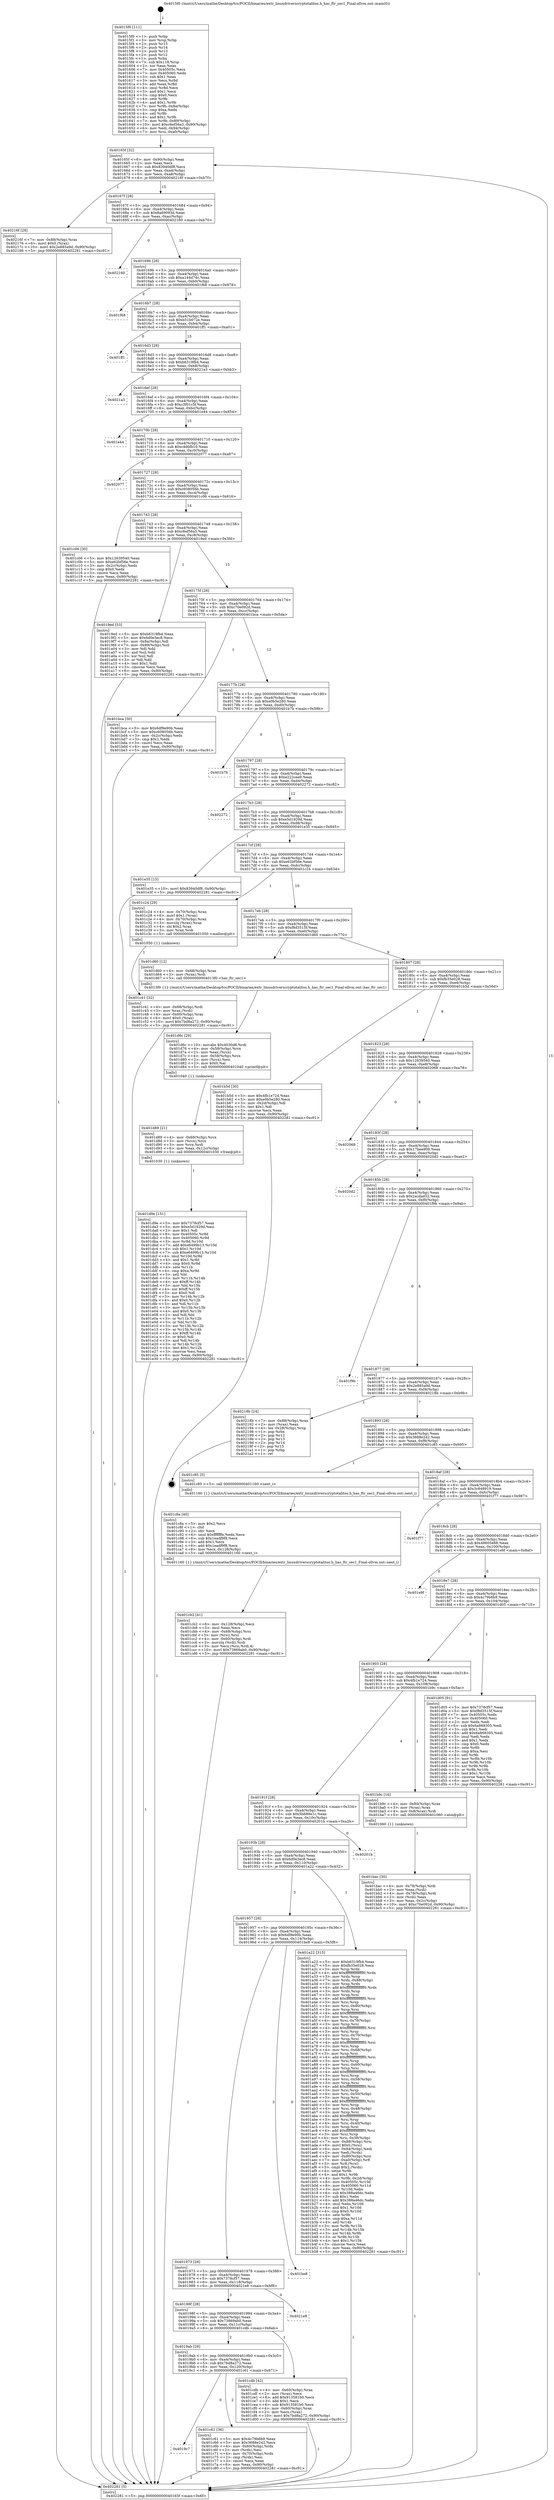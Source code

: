 digraph "0x4015f0" {
  label = "0x4015f0 (/mnt/c/Users/mathe/Desktop/tcc/POCII/binaries/extr_linuxdriverscryptotalitos.h_has_ftr_sec1_Final-ollvm.out::main(0))"
  labelloc = "t"
  node[shape=record]

  Entry [label="",width=0.3,height=0.3,shape=circle,fillcolor=black,style=filled]
  "0x40165f" [label="{
     0x40165f [32]\l
     | [instrs]\l
     &nbsp;&nbsp;0x40165f \<+6\>: mov -0x90(%rbp),%eax\l
     &nbsp;&nbsp;0x401665 \<+2\>: mov %eax,%ecx\l
     &nbsp;&nbsp;0x401667 \<+6\>: sub $0x83940df8,%ecx\l
     &nbsp;&nbsp;0x40166d \<+6\>: mov %eax,-0xa4(%rbp)\l
     &nbsp;&nbsp;0x401673 \<+6\>: mov %ecx,-0xa8(%rbp)\l
     &nbsp;&nbsp;0x401679 \<+6\>: je 000000000040216f \<main+0xb7f\>\l
  }"]
  "0x40216f" [label="{
     0x40216f [28]\l
     | [instrs]\l
     &nbsp;&nbsp;0x40216f \<+7\>: mov -0x88(%rbp),%rax\l
     &nbsp;&nbsp;0x402176 \<+6\>: movl $0x0,(%rax)\l
     &nbsp;&nbsp;0x40217c \<+10\>: movl $0x2e885a9d,-0x90(%rbp)\l
     &nbsp;&nbsp;0x402186 \<+5\>: jmp 0000000000402281 \<main+0xc91\>\l
  }"]
  "0x40167f" [label="{
     0x40167f [28]\l
     | [instrs]\l
     &nbsp;&nbsp;0x40167f \<+5\>: jmp 0000000000401684 \<main+0x94\>\l
     &nbsp;&nbsp;0x401684 \<+6\>: mov -0xa4(%rbp),%eax\l
     &nbsp;&nbsp;0x40168a \<+5\>: sub $0x8a69093d,%eax\l
     &nbsp;&nbsp;0x40168f \<+6\>: mov %eax,-0xac(%rbp)\l
     &nbsp;&nbsp;0x401695 \<+6\>: je 0000000000402160 \<main+0xb70\>\l
  }"]
  Exit [label="",width=0.3,height=0.3,shape=circle,fillcolor=black,style=filled,peripheries=2]
  "0x402160" [label="{
     0x402160\l
  }", style=dashed]
  "0x40169b" [label="{
     0x40169b [28]\l
     | [instrs]\l
     &nbsp;&nbsp;0x40169b \<+5\>: jmp 00000000004016a0 \<main+0xb0\>\l
     &nbsp;&nbsp;0x4016a0 \<+6\>: mov -0xa4(%rbp),%eax\l
     &nbsp;&nbsp;0x4016a6 \<+5\>: sub $0xa144d74c,%eax\l
     &nbsp;&nbsp;0x4016ab \<+6\>: mov %eax,-0xb0(%rbp)\l
     &nbsp;&nbsp;0x4016b1 \<+6\>: je 0000000000401f68 \<main+0x978\>\l
  }"]
  "0x401d9e" [label="{
     0x401d9e [151]\l
     | [instrs]\l
     &nbsp;&nbsp;0x401d9e \<+5\>: mov $0x7378cf57,%eax\l
     &nbsp;&nbsp;0x401da3 \<+5\>: mov $0xe5d1929d,%esi\l
     &nbsp;&nbsp;0x401da8 \<+2\>: mov $0x1,%dl\l
     &nbsp;&nbsp;0x401daa \<+8\>: mov 0x40505c,%r8d\l
     &nbsp;&nbsp;0x401db2 \<+8\>: mov 0x405060,%r9d\l
     &nbsp;&nbsp;0x401dba \<+3\>: mov %r8d,%r10d\l
     &nbsp;&nbsp;0x401dbd \<+7\>: add $0xe6499b13,%r10d\l
     &nbsp;&nbsp;0x401dc4 \<+4\>: sub $0x1,%r10d\l
     &nbsp;&nbsp;0x401dc8 \<+7\>: sub $0xe6499b13,%r10d\l
     &nbsp;&nbsp;0x401dcf \<+4\>: imul %r10d,%r8d\l
     &nbsp;&nbsp;0x401dd3 \<+4\>: and $0x1,%r8d\l
     &nbsp;&nbsp;0x401dd7 \<+4\>: cmp $0x0,%r8d\l
     &nbsp;&nbsp;0x401ddb \<+4\>: sete %r11b\l
     &nbsp;&nbsp;0x401ddf \<+4\>: cmp $0xa,%r9d\l
     &nbsp;&nbsp;0x401de3 \<+3\>: setl %bl\l
     &nbsp;&nbsp;0x401de6 \<+3\>: mov %r11b,%r14b\l
     &nbsp;&nbsp;0x401de9 \<+4\>: xor $0xff,%r14b\l
     &nbsp;&nbsp;0x401ded \<+3\>: mov %bl,%r15b\l
     &nbsp;&nbsp;0x401df0 \<+4\>: xor $0xff,%r15b\l
     &nbsp;&nbsp;0x401df4 \<+3\>: xor $0x0,%dl\l
     &nbsp;&nbsp;0x401df7 \<+3\>: mov %r14b,%r12b\l
     &nbsp;&nbsp;0x401dfa \<+4\>: and $0x0,%r12b\l
     &nbsp;&nbsp;0x401dfe \<+3\>: and %dl,%r11b\l
     &nbsp;&nbsp;0x401e01 \<+3\>: mov %r15b,%r13b\l
     &nbsp;&nbsp;0x401e04 \<+4\>: and $0x0,%r13b\l
     &nbsp;&nbsp;0x401e08 \<+2\>: and %dl,%bl\l
     &nbsp;&nbsp;0x401e0a \<+3\>: or %r11b,%r12b\l
     &nbsp;&nbsp;0x401e0d \<+3\>: or %bl,%r13b\l
     &nbsp;&nbsp;0x401e10 \<+3\>: xor %r13b,%r12b\l
     &nbsp;&nbsp;0x401e13 \<+3\>: or %r15b,%r14b\l
     &nbsp;&nbsp;0x401e16 \<+4\>: xor $0xff,%r14b\l
     &nbsp;&nbsp;0x401e1a \<+3\>: or $0x0,%dl\l
     &nbsp;&nbsp;0x401e1d \<+3\>: and %dl,%r14b\l
     &nbsp;&nbsp;0x401e20 \<+3\>: or %r14b,%r12b\l
     &nbsp;&nbsp;0x401e23 \<+4\>: test $0x1,%r12b\l
     &nbsp;&nbsp;0x401e27 \<+3\>: cmovne %esi,%eax\l
     &nbsp;&nbsp;0x401e2a \<+6\>: mov %eax,-0x90(%rbp)\l
     &nbsp;&nbsp;0x401e30 \<+5\>: jmp 0000000000402281 \<main+0xc91\>\l
  }"]
  "0x401f68" [label="{
     0x401f68\l
  }", style=dashed]
  "0x4016b7" [label="{
     0x4016b7 [28]\l
     | [instrs]\l
     &nbsp;&nbsp;0x4016b7 \<+5\>: jmp 00000000004016bc \<main+0xcc\>\l
     &nbsp;&nbsp;0x4016bc \<+6\>: mov -0xa4(%rbp),%eax\l
     &nbsp;&nbsp;0x4016c2 \<+5\>: sub $0xb51b072e,%eax\l
     &nbsp;&nbsp;0x4016c7 \<+6\>: mov %eax,-0xb4(%rbp)\l
     &nbsp;&nbsp;0x4016cd \<+6\>: je 0000000000401ff1 \<main+0xa01\>\l
  }"]
  "0x401d89" [label="{
     0x401d89 [21]\l
     | [instrs]\l
     &nbsp;&nbsp;0x401d89 \<+4\>: mov -0x68(%rbp),%rcx\l
     &nbsp;&nbsp;0x401d8d \<+3\>: mov (%rcx),%rcx\l
     &nbsp;&nbsp;0x401d90 \<+3\>: mov %rcx,%rdi\l
     &nbsp;&nbsp;0x401d93 \<+6\>: mov %eax,-0x12c(%rbp)\l
     &nbsp;&nbsp;0x401d99 \<+5\>: call 0000000000401030 \<free@plt\>\l
     | [calls]\l
     &nbsp;&nbsp;0x401030 \{1\} (unknown)\l
  }"]
  "0x401ff1" [label="{
     0x401ff1\l
  }", style=dashed]
  "0x4016d3" [label="{
     0x4016d3 [28]\l
     | [instrs]\l
     &nbsp;&nbsp;0x4016d3 \<+5\>: jmp 00000000004016d8 \<main+0xe8\>\l
     &nbsp;&nbsp;0x4016d8 \<+6\>: mov -0xa4(%rbp),%eax\l
     &nbsp;&nbsp;0x4016de \<+5\>: sub $0xb6319fb4,%eax\l
     &nbsp;&nbsp;0x4016e3 \<+6\>: mov %eax,-0xb8(%rbp)\l
     &nbsp;&nbsp;0x4016e9 \<+6\>: je 00000000004021a3 \<main+0xbb3\>\l
  }"]
  "0x401d6c" [label="{
     0x401d6c [29]\l
     | [instrs]\l
     &nbsp;&nbsp;0x401d6c \<+10\>: movabs $0x4030d6,%rdi\l
     &nbsp;&nbsp;0x401d76 \<+4\>: mov -0x58(%rbp),%rcx\l
     &nbsp;&nbsp;0x401d7a \<+2\>: mov %eax,(%rcx)\l
     &nbsp;&nbsp;0x401d7c \<+4\>: mov -0x58(%rbp),%rcx\l
     &nbsp;&nbsp;0x401d80 \<+2\>: mov (%rcx),%esi\l
     &nbsp;&nbsp;0x401d82 \<+2\>: mov $0x0,%al\l
     &nbsp;&nbsp;0x401d84 \<+5\>: call 0000000000401040 \<printf@plt\>\l
     | [calls]\l
     &nbsp;&nbsp;0x401040 \{1\} (unknown)\l
  }"]
  "0x4021a3" [label="{
     0x4021a3\l
  }", style=dashed]
  "0x4016ef" [label="{
     0x4016ef [28]\l
     | [instrs]\l
     &nbsp;&nbsp;0x4016ef \<+5\>: jmp 00000000004016f4 \<main+0x104\>\l
     &nbsp;&nbsp;0x4016f4 \<+6\>: mov -0xa4(%rbp),%eax\l
     &nbsp;&nbsp;0x4016fa \<+5\>: sub $0xc3f01c5f,%eax\l
     &nbsp;&nbsp;0x4016ff \<+6\>: mov %eax,-0xbc(%rbp)\l
     &nbsp;&nbsp;0x401705 \<+6\>: je 0000000000401e44 \<main+0x854\>\l
  }"]
  "0x401cb2" [label="{
     0x401cb2 [41]\l
     | [instrs]\l
     &nbsp;&nbsp;0x401cb2 \<+6\>: mov -0x128(%rbp),%ecx\l
     &nbsp;&nbsp;0x401cb8 \<+3\>: imul %eax,%ecx\l
     &nbsp;&nbsp;0x401cbb \<+4\>: mov -0x68(%rbp),%rsi\l
     &nbsp;&nbsp;0x401cbf \<+3\>: mov (%rsi),%rsi\l
     &nbsp;&nbsp;0x401cc2 \<+4\>: mov -0x60(%rbp),%rdi\l
     &nbsp;&nbsp;0x401cc6 \<+3\>: movslq (%rdi),%rdi\l
     &nbsp;&nbsp;0x401cc9 \<+3\>: mov %ecx,(%rsi,%rdi,4)\l
     &nbsp;&nbsp;0x401ccc \<+10\>: movl $0x73869ab0,-0x90(%rbp)\l
     &nbsp;&nbsp;0x401cd6 \<+5\>: jmp 0000000000402281 \<main+0xc91\>\l
  }"]
  "0x401e44" [label="{
     0x401e44\l
  }", style=dashed]
  "0x40170b" [label="{
     0x40170b [28]\l
     | [instrs]\l
     &nbsp;&nbsp;0x40170b \<+5\>: jmp 0000000000401710 \<main+0x120\>\l
     &nbsp;&nbsp;0x401710 \<+6\>: mov -0xa4(%rbp),%eax\l
     &nbsp;&nbsp;0x401716 \<+5\>: sub $0xc4d6fb10,%eax\l
     &nbsp;&nbsp;0x40171b \<+6\>: mov %eax,-0xc0(%rbp)\l
     &nbsp;&nbsp;0x401721 \<+6\>: je 0000000000402077 \<main+0xa87\>\l
  }"]
  "0x401c8a" [label="{
     0x401c8a [40]\l
     | [instrs]\l
     &nbsp;&nbsp;0x401c8a \<+5\>: mov $0x2,%ecx\l
     &nbsp;&nbsp;0x401c8f \<+1\>: cltd\l
     &nbsp;&nbsp;0x401c90 \<+2\>: idiv %ecx\l
     &nbsp;&nbsp;0x401c92 \<+6\>: imul $0xfffffffe,%edx,%ecx\l
     &nbsp;&nbsp;0x401c98 \<+6\>: sub $0x1eadf9f8,%ecx\l
     &nbsp;&nbsp;0x401c9e \<+3\>: add $0x1,%ecx\l
     &nbsp;&nbsp;0x401ca1 \<+6\>: add $0x1eadf9f8,%ecx\l
     &nbsp;&nbsp;0x401ca7 \<+6\>: mov %ecx,-0x128(%rbp)\l
     &nbsp;&nbsp;0x401cad \<+5\>: call 0000000000401160 \<next_i\>\l
     | [calls]\l
     &nbsp;&nbsp;0x401160 \{1\} (/mnt/c/Users/mathe/Desktop/tcc/POCII/binaries/extr_linuxdriverscryptotalitos.h_has_ftr_sec1_Final-ollvm.out::next_i)\l
  }"]
  "0x402077" [label="{
     0x402077\l
  }", style=dashed]
  "0x401727" [label="{
     0x401727 [28]\l
     | [instrs]\l
     &nbsp;&nbsp;0x401727 \<+5\>: jmp 000000000040172c \<main+0x13c\>\l
     &nbsp;&nbsp;0x40172c \<+6\>: mov -0xa4(%rbp),%eax\l
     &nbsp;&nbsp;0x401732 \<+5\>: sub $0xc608056b,%eax\l
     &nbsp;&nbsp;0x401737 \<+6\>: mov %eax,-0xc4(%rbp)\l
     &nbsp;&nbsp;0x40173d \<+6\>: je 0000000000401c06 \<main+0x616\>\l
  }"]
  "0x4019c7" [label="{
     0x4019c7\l
  }", style=dashed]
  "0x401c06" [label="{
     0x401c06 [30]\l
     | [instrs]\l
     &nbsp;&nbsp;0x401c06 \<+5\>: mov $0x12639540,%eax\l
     &nbsp;&nbsp;0x401c0b \<+5\>: mov $0xe62bf56e,%ecx\l
     &nbsp;&nbsp;0x401c10 \<+3\>: mov -0x2c(%rbp),%edx\l
     &nbsp;&nbsp;0x401c13 \<+3\>: cmp $0x0,%edx\l
     &nbsp;&nbsp;0x401c16 \<+3\>: cmove %ecx,%eax\l
     &nbsp;&nbsp;0x401c19 \<+6\>: mov %eax,-0x90(%rbp)\l
     &nbsp;&nbsp;0x401c1f \<+5\>: jmp 0000000000402281 \<main+0xc91\>\l
  }"]
  "0x401743" [label="{
     0x401743 [28]\l
     | [instrs]\l
     &nbsp;&nbsp;0x401743 \<+5\>: jmp 0000000000401748 \<main+0x158\>\l
     &nbsp;&nbsp;0x401748 \<+6\>: mov -0xa4(%rbp),%eax\l
     &nbsp;&nbsp;0x40174e \<+5\>: sub $0xc6ef56a3,%eax\l
     &nbsp;&nbsp;0x401753 \<+6\>: mov %eax,-0xc8(%rbp)\l
     &nbsp;&nbsp;0x401759 \<+6\>: je 00000000004019ed \<main+0x3fd\>\l
  }"]
  "0x401c61" [label="{
     0x401c61 [36]\l
     | [instrs]\l
     &nbsp;&nbsp;0x401c61 \<+5\>: mov $0x4c79b6b9,%eax\l
     &nbsp;&nbsp;0x401c66 \<+5\>: mov $0x3688e242,%ecx\l
     &nbsp;&nbsp;0x401c6b \<+4\>: mov -0x60(%rbp),%rdx\l
     &nbsp;&nbsp;0x401c6f \<+2\>: mov (%rdx),%esi\l
     &nbsp;&nbsp;0x401c71 \<+4\>: mov -0x70(%rbp),%rdx\l
     &nbsp;&nbsp;0x401c75 \<+2\>: cmp (%rdx),%esi\l
     &nbsp;&nbsp;0x401c77 \<+3\>: cmovl %ecx,%eax\l
     &nbsp;&nbsp;0x401c7a \<+6\>: mov %eax,-0x90(%rbp)\l
     &nbsp;&nbsp;0x401c80 \<+5\>: jmp 0000000000402281 \<main+0xc91\>\l
  }"]
  "0x4019ed" [label="{
     0x4019ed [53]\l
     | [instrs]\l
     &nbsp;&nbsp;0x4019ed \<+5\>: mov $0xb6319fb4,%eax\l
     &nbsp;&nbsp;0x4019f2 \<+5\>: mov $0x6d0e3ec8,%ecx\l
     &nbsp;&nbsp;0x4019f7 \<+6\>: mov -0x8a(%rbp),%dl\l
     &nbsp;&nbsp;0x4019fd \<+7\>: mov -0x89(%rbp),%sil\l
     &nbsp;&nbsp;0x401a04 \<+3\>: mov %dl,%dil\l
     &nbsp;&nbsp;0x401a07 \<+3\>: and %sil,%dil\l
     &nbsp;&nbsp;0x401a0a \<+3\>: xor %sil,%dl\l
     &nbsp;&nbsp;0x401a0d \<+3\>: or %dl,%dil\l
     &nbsp;&nbsp;0x401a10 \<+4\>: test $0x1,%dil\l
     &nbsp;&nbsp;0x401a14 \<+3\>: cmovne %ecx,%eax\l
     &nbsp;&nbsp;0x401a17 \<+6\>: mov %eax,-0x90(%rbp)\l
     &nbsp;&nbsp;0x401a1d \<+5\>: jmp 0000000000402281 \<main+0xc91\>\l
  }"]
  "0x40175f" [label="{
     0x40175f [28]\l
     | [instrs]\l
     &nbsp;&nbsp;0x40175f \<+5\>: jmp 0000000000401764 \<main+0x174\>\l
     &nbsp;&nbsp;0x401764 \<+6\>: mov -0xa4(%rbp),%eax\l
     &nbsp;&nbsp;0x40176a \<+5\>: sub $0xc70e092d,%eax\l
     &nbsp;&nbsp;0x40176f \<+6\>: mov %eax,-0xcc(%rbp)\l
     &nbsp;&nbsp;0x401775 \<+6\>: je 0000000000401bca \<main+0x5da\>\l
  }"]
  "0x402281" [label="{
     0x402281 [5]\l
     | [instrs]\l
     &nbsp;&nbsp;0x402281 \<+5\>: jmp 000000000040165f \<main+0x6f\>\l
  }"]
  "0x4015f0" [label="{
     0x4015f0 [111]\l
     | [instrs]\l
     &nbsp;&nbsp;0x4015f0 \<+1\>: push %rbp\l
     &nbsp;&nbsp;0x4015f1 \<+3\>: mov %rsp,%rbp\l
     &nbsp;&nbsp;0x4015f4 \<+2\>: push %r15\l
     &nbsp;&nbsp;0x4015f6 \<+2\>: push %r14\l
     &nbsp;&nbsp;0x4015f8 \<+2\>: push %r13\l
     &nbsp;&nbsp;0x4015fa \<+2\>: push %r12\l
     &nbsp;&nbsp;0x4015fc \<+1\>: push %rbx\l
     &nbsp;&nbsp;0x4015fd \<+7\>: sub $0x118,%rsp\l
     &nbsp;&nbsp;0x401604 \<+2\>: xor %eax,%eax\l
     &nbsp;&nbsp;0x401606 \<+7\>: mov 0x40505c,%ecx\l
     &nbsp;&nbsp;0x40160d \<+7\>: mov 0x405060,%edx\l
     &nbsp;&nbsp;0x401614 \<+3\>: sub $0x1,%eax\l
     &nbsp;&nbsp;0x401617 \<+3\>: mov %ecx,%r8d\l
     &nbsp;&nbsp;0x40161a \<+3\>: add %eax,%r8d\l
     &nbsp;&nbsp;0x40161d \<+4\>: imul %r8d,%ecx\l
     &nbsp;&nbsp;0x401621 \<+3\>: and $0x1,%ecx\l
     &nbsp;&nbsp;0x401624 \<+3\>: cmp $0x0,%ecx\l
     &nbsp;&nbsp;0x401627 \<+4\>: sete %r9b\l
     &nbsp;&nbsp;0x40162b \<+4\>: and $0x1,%r9b\l
     &nbsp;&nbsp;0x40162f \<+7\>: mov %r9b,-0x8a(%rbp)\l
     &nbsp;&nbsp;0x401636 \<+3\>: cmp $0xa,%edx\l
     &nbsp;&nbsp;0x401639 \<+4\>: setl %r9b\l
     &nbsp;&nbsp;0x40163d \<+4\>: and $0x1,%r9b\l
     &nbsp;&nbsp;0x401641 \<+7\>: mov %r9b,-0x89(%rbp)\l
     &nbsp;&nbsp;0x401648 \<+10\>: movl $0xc6ef56a3,-0x90(%rbp)\l
     &nbsp;&nbsp;0x401652 \<+6\>: mov %edi,-0x94(%rbp)\l
     &nbsp;&nbsp;0x401658 \<+7\>: mov %rsi,-0xa0(%rbp)\l
  }"]
  "0x4019ab" [label="{
     0x4019ab [28]\l
     | [instrs]\l
     &nbsp;&nbsp;0x4019ab \<+5\>: jmp 00000000004019b0 \<main+0x3c0\>\l
     &nbsp;&nbsp;0x4019b0 \<+6\>: mov -0xa4(%rbp),%eax\l
     &nbsp;&nbsp;0x4019b6 \<+5\>: sub $0x7bd8a272,%eax\l
     &nbsp;&nbsp;0x4019bb \<+6\>: mov %eax,-0x120(%rbp)\l
     &nbsp;&nbsp;0x4019c1 \<+6\>: je 0000000000401c61 \<main+0x671\>\l
  }"]
  "0x401bca" [label="{
     0x401bca [30]\l
     | [instrs]\l
     &nbsp;&nbsp;0x401bca \<+5\>: mov $0x6df9e90b,%eax\l
     &nbsp;&nbsp;0x401bcf \<+5\>: mov $0xc608056b,%ecx\l
     &nbsp;&nbsp;0x401bd4 \<+3\>: mov -0x2c(%rbp),%edx\l
     &nbsp;&nbsp;0x401bd7 \<+3\>: cmp $0x1,%edx\l
     &nbsp;&nbsp;0x401bda \<+3\>: cmovl %ecx,%eax\l
     &nbsp;&nbsp;0x401bdd \<+6\>: mov %eax,-0x90(%rbp)\l
     &nbsp;&nbsp;0x401be3 \<+5\>: jmp 0000000000402281 \<main+0xc91\>\l
  }"]
  "0x40177b" [label="{
     0x40177b [28]\l
     | [instrs]\l
     &nbsp;&nbsp;0x40177b \<+5\>: jmp 0000000000401780 \<main+0x190\>\l
     &nbsp;&nbsp;0x401780 \<+6\>: mov -0xa4(%rbp),%eax\l
     &nbsp;&nbsp;0x401786 \<+5\>: sub $0xe0b5e280,%eax\l
     &nbsp;&nbsp;0x40178b \<+6\>: mov %eax,-0xd0(%rbp)\l
     &nbsp;&nbsp;0x401791 \<+6\>: je 0000000000401b7b \<main+0x58b\>\l
  }"]
  "0x401cdb" [label="{
     0x401cdb [42]\l
     | [instrs]\l
     &nbsp;&nbsp;0x401cdb \<+4\>: mov -0x60(%rbp),%rax\l
     &nbsp;&nbsp;0x401cdf \<+2\>: mov (%rax),%ecx\l
     &nbsp;&nbsp;0x401ce1 \<+6\>: add $0x913581b0,%ecx\l
     &nbsp;&nbsp;0x401ce7 \<+3\>: add $0x1,%ecx\l
     &nbsp;&nbsp;0x401cea \<+6\>: sub $0x913581b0,%ecx\l
     &nbsp;&nbsp;0x401cf0 \<+4\>: mov -0x60(%rbp),%rax\l
     &nbsp;&nbsp;0x401cf4 \<+2\>: mov %ecx,(%rax)\l
     &nbsp;&nbsp;0x401cf6 \<+10\>: movl $0x7bd8a272,-0x90(%rbp)\l
     &nbsp;&nbsp;0x401d00 \<+5\>: jmp 0000000000402281 \<main+0xc91\>\l
  }"]
  "0x401b7b" [label="{
     0x401b7b\l
  }", style=dashed]
  "0x401797" [label="{
     0x401797 [28]\l
     | [instrs]\l
     &nbsp;&nbsp;0x401797 \<+5\>: jmp 000000000040179c \<main+0x1ac\>\l
     &nbsp;&nbsp;0x40179c \<+6\>: mov -0xa4(%rbp),%eax\l
     &nbsp;&nbsp;0x4017a2 \<+5\>: sub $0xe222cee9,%eax\l
     &nbsp;&nbsp;0x4017a7 \<+6\>: mov %eax,-0xd4(%rbp)\l
     &nbsp;&nbsp;0x4017ad \<+6\>: je 0000000000402272 \<main+0xc82\>\l
  }"]
  "0x40198f" [label="{
     0x40198f [28]\l
     | [instrs]\l
     &nbsp;&nbsp;0x40198f \<+5\>: jmp 0000000000401994 \<main+0x3a4\>\l
     &nbsp;&nbsp;0x401994 \<+6\>: mov -0xa4(%rbp),%eax\l
     &nbsp;&nbsp;0x40199a \<+5\>: sub $0x73869ab0,%eax\l
     &nbsp;&nbsp;0x40199f \<+6\>: mov %eax,-0x11c(%rbp)\l
     &nbsp;&nbsp;0x4019a5 \<+6\>: je 0000000000401cdb \<main+0x6eb\>\l
  }"]
  "0x402272" [label="{
     0x402272\l
  }", style=dashed]
  "0x4017b3" [label="{
     0x4017b3 [28]\l
     | [instrs]\l
     &nbsp;&nbsp;0x4017b3 \<+5\>: jmp 00000000004017b8 \<main+0x1c8\>\l
     &nbsp;&nbsp;0x4017b8 \<+6\>: mov -0xa4(%rbp),%eax\l
     &nbsp;&nbsp;0x4017be \<+5\>: sub $0xe5d1929d,%eax\l
     &nbsp;&nbsp;0x4017c3 \<+6\>: mov %eax,-0xd8(%rbp)\l
     &nbsp;&nbsp;0x4017c9 \<+6\>: je 0000000000401e35 \<main+0x845\>\l
  }"]
  "0x4021e8" [label="{
     0x4021e8\l
  }", style=dashed]
  "0x401e35" [label="{
     0x401e35 [15]\l
     | [instrs]\l
     &nbsp;&nbsp;0x401e35 \<+10\>: movl $0x83940df8,-0x90(%rbp)\l
     &nbsp;&nbsp;0x401e3f \<+5\>: jmp 0000000000402281 \<main+0xc91\>\l
  }"]
  "0x4017cf" [label="{
     0x4017cf [28]\l
     | [instrs]\l
     &nbsp;&nbsp;0x4017cf \<+5\>: jmp 00000000004017d4 \<main+0x1e4\>\l
     &nbsp;&nbsp;0x4017d4 \<+6\>: mov -0xa4(%rbp),%eax\l
     &nbsp;&nbsp;0x4017da \<+5\>: sub $0xe62bf56e,%eax\l
     &nbsp;&nbsp;0x4017df \<+6\>: mov %eax,-0xdc(%rbp)\l
     &nbsp;&nbsp;0x4017e5 \<+6\>: je 0000000000401c24 \<main+0x634\>\l
  }"]
  "0x401973" [label="{
     0x401973 [28]\l
     | [instrs]\l
     &nbsp;&nbsp;0x401973 \<+5\>: jmp 0000000000401978 \<main+0x388\>\l
     &nbsp;&nbsp;0x401978 \<+6\>: mov -0xa4(%rbp),%eax\l
     &nbsp;&nbsp;0x40197e \<+5\>: sub $0x7378cf57,%eax\l
     &nbsp;&nbsp;0x401983 \<+6\>: mov %eax,-0x118(%rbp)\l
     &nbsp;&nbsp;0x401989 \<+6\>: je 00000000004021e8 \<main+0xbf8\>\l
  }"]
  "0x401c24" [label="{
     0x401c24 [29]\l
     | [instrs]\l
     &nbsp;&nbsp;0x401c24 \<+4\>: mov -0x70(%rbp),%rax\l
     &nbsp;&nbsp;0x401c28 \<+6\>: movl $0x1,(%rax)\l
     &nbsp;&nbsp;0x401c2e \<+4\>: mov -0x70(%rbp),%rax\l
     &nbsp;&nbsp;0x401c32 \<+3\>: movslq (%rax),%rax\l
     &nbsp;&nbsp;0x401c35 \<+4\>: shl $0x2,%rax\l
     &nbsp;&nbsp;0x401c39 \<+3\>: mov %rax,%rdi\l
     &nbsp;&nbsp;0x401c3c \<+5\>: call 0000000000401050 \<malloc@plt\>\l
     | [calls]\l
     &nbsp;&nbsp;0x401050 \{1\} (unknown)\l
  }"]
  "0x4017eb" [label="{
     0x4017eb [28]\l
     | [instrs]\l
     &nbsp;&nbsp;0x4017eb \<+5\>: jmp 00000000004017f0 \<main+0x200\>\l
     &nbsp;&nbsp;0x4017f0 \<+6\>: mov -0xa4(%rbp),%eax\l
     &nbsp;&nbsp;0x4017f6 \<+5\>: sub $0xf8d3515f,%eax\l
     &nbsp;&nbsp;0x4017fb \<+6\>: mov %eax,-0xe0(%rbp)\l
     &nbsp;&nbsp;0x401801 \<+6\>: je 0000000000401d60 \<main+0x770\>\l
  }"]
  "0x401be8" [label="{
     0x401be8\l
  }", style=dashed]
  "0x401d60" [label="{
     0x401d60 [12]\l
     | [instrs]\l
     &nbsp;&nbsp;0x401d60 \<+4\>: mov -0x68(%rbp),%rax\l
     &nbsp;&nbsp;0x401d64 \<+3\>: mov (%rax),%rdi\l
     &nbsp;&nbsp;0x401d67 \<+5\>: call 00000000004013f0 \<has_ftr_sec1\>\l
     | [calls]\l
     &nbsp;&nbsp;0x4013f0 \{1\} (/mnt/c/Users/mathe/Desktop/tcc/POCII/binaries/extr_linuxdriverscryptotalitos.h_has_ftr_sec1_Final-ollvm.out::has_ftr_sec1)\l
  }"]
  "0x401807" [label="{
     0x401807 [28]\l
     | [instrs]\l
     &nbsp;&nbsp;0x401807 \<+5\>: jmp 000000000040180c \<main+0x21c\>\l
     &nbsp;&nbsp;0x40180c \<+6\>: mov -0xa4(%rbp),%eax\l
     &nbsp;&nbsp;0x401812 \<+5\>: sub $0xfb35e028,%eax\l
     &nbsp;&nbsp;0x401817 \<+6\>: mov %eax,-0xe4(%rbp)\l
     &nbsp;&nbsp;0x40181d \<+6\>: je 0000000000401b5d \<main+0x56d\>\l
  }"]
  "0x401c41" [label="{
     0x401c41 [32]\l
     | [instrs]\l
     &nbsp;&nbsp;0x401c41 \<+4\>: mov -0x68(%rbp),%rdi\l
     &nbsp;&nbsp;0x401c45 \<+3\>: mov %rax,(%rdi)\l
     &nbsp;&nbsp;0x401c48 \<+4\>: mov -0x60(%rbp),%rax\l
     &nbsp;&nbsp;0x401c4c \<+6\>: movl $0x0,(%rax)\l
     &nbsp;&nbsp;0x401c52 \<+10\>: movl $0x7bd8a272,-0x90(%rbp)\l
     &nbsp;&nbsp;0x401c5c \<+5\>: jmp 0000000000402281 \<main+0xc91\>\l
  }"]
  "0x401b5d" [label="{
     0x401b5d [30]\l
     | [instrs]\l
     &nbsp;&nbsp;0x401b5d \<+5\>: mov $0x4fb1e724,%eax\l
     &nbsp;&nbsp;0x401b62 \<+5\>: mov $0xe0b5e280,%ecx\l
     &nbsp;&nbsp;0x401b67 \<+3\>: mov -0x2d(%rbp),%dl\l
     &nbsp;&nbsp;0x401b6a \<+3\>: test $0x1,%dl\l
     &nbsp;&nbsp;0x401b6d \<+3\>: cmovne %ecx,%eax\l
     &nbsp;&nbsp;0x401b70 \<+6\>: mov %eax,-0x90(%rbp)\l
     &nbsp;&nbsp;0x401b76 \<+5\>: jmp 0000000000402281 \<main+0xc91\>\l
  }"]
  "0x401823" [label="{
     0x401823 [28]\l
     | [instrs]\l
     &nbsp;&nbsp;0x401823 \<+5\>: jmp 0000000000401828 \<main+0x238\>\l
     &nbsp;&nbsp;0x401828 \<+6\>: mov -0xa4(%rbp),%eax\l
     &nbsp;&nbsp;0x40182e \<+5\>: sub $0x12639540,%eax\l
     &nbsp;&nbsp;0x401833 \<+6\>: mov %eax,-0xe8(%rbp)\l
     &nbsp;&nbsp;0x401839 \<+6\>: je 0000000000402068 \<main+0xa78\>\l
  }"]
  "0x401bac" [label="{
     0x401bac [30]\l
     | [instrs]\l
     &nbsp;&nbsp;0x401bac \<+4\>: mov -0x78(%rbp),%rdi\l
     &nbsp;&nbsp;0x401bb0 \<+2\>: mov %eax,(%rdi)\l
     &nbsp;&nbsp;0x401bb2 \<+4\>: mov -0x78(%rbp),%rdi\l
     &nbsp;&nbsp;0x401bb6 \<+2\>: mov (%rdi),%eax\l
     &nbsp;&nbsp;0x401bb8 \<+3\>: mov %eax,-0x2c(%rbp)\l
     &nbsp;&nbsp;0x401bbb \<+10\>: movl $0xc70e092d,-0x90(%rbp)\l
     &nbsp;&nbsp;0x401bc5 \<+5\>: jmp 0000000000402281 \<main+0xc91\>\l
  }"]
  "0x402068" [label="{
     0x402068\l
  }", style=dashed]
  "0x40183f" [label="{
     0x40183f [28]\l
     | [instrs]\l
     &nbsp;&nbsp;0x40183f \<+5\>: jmp 0000000000401844 \<main+0x254\>\l
     &nbsp;&nbsp;0x401844 \<+6\>: mov -0xa4(%rbp),%eax\l
     &nbsp;&nbsp;0x40184a \<+5\>: sub $0x17bee909,%eax\l
     &nbsp;&nbsp;0x40184f \<+6\>: mov %eax,-0xec(%rbp)\l
     &nbsp;&nbsp;0x401855 \<+6\>: je 00000000004020d2 \<main+0xae2\>\l
  }"]
  "0x401957" [label="{
     0x401957 [28]\l
     | [instrs]\l
     &nbsp;&nbsp;0x401957 \<+5\>: jmp 000000000040195c \<main+0x36c\>\l
     &nbsp;&nbsp;0x40195c \<+6\>: mov -0xa4(%rbp),%eax\l
     &nbsp;&nbsp;0x401962 \<+5\>: sub $0x6df9e90b,%eax\l
     &nbsp;&nbsp;0x401967 \<+6\>: mov %eax,-0x114(%rbp)\l
     &nbsp;&nbsp;0x40196d \<+6\>: je 0000000000401be8 \<main+0x5f8\>\l
  }"]
  "0x4020d2" [label="{
     0x4020d2\l
  }", style=dashed]
  "0x40185b" [label="{
     0x40185b [28]\l
     | [instrs]\l
     &nbsp;&nbsp;0x40185b \<+5\>: jmp 0000000000401860 \<main+0x270\>\l
     &nbsp;&nbsp;0x401860 \<+6\>: mov -0xa4(%rbp),%eax\l
     &nbsp;&nbsp;0x401866 \<+5\>: sub $0x2acdad32,%eax\l
     &nbsp;&nbsp;0x40186b \<+6\>: mov %eax,-0xf0(%rbp)\l
     &nbsp;&nbsp;0x401871 \<+6\>: je 0000000000401f9b \<main+0x9ab\>\l
  }"]
  "0x401a22" [label="{
     0x401a22 [315]\l
     | [instrs]\l
     &nbsp;&nbsp;0x401a22 \<+5\>: mov $0xb6319fb4,%eax\l
     &nbsp;&nbsp;0x401a27 \<+5\>: mov $0xfb35e028,%ecx\l
     &nbsp;&nbsp;0x401a2c \<+3\>: mov %rsp,%rdx\l
     &nbsp;&nbsp;0x401a2f \<+4\>: add $0xfffffffffffffff0,%rdx\l
     &nbsp;&nbsp;0x401a33 \<+3\>: mov %rdx,%rsp\l
     &nbsp;&nbsp;0x401a36 \<+7\>: mov %rdx,-0x88(%rbp)\l
     &nbsp;&nbsp;0x401a3d \<+3\>: mov %rsp,%rdx\l
     &nbsp;&nbsp;0x401a40 \<+4\>: add $0xfffffffffffffff0,%rdx\l
     &nbsp;&nbsp;0x401a44 \<+3\>: mov %rdx,%rsp\l
     &nbsp;&nbsp;0x401a47 \<+3\>: mov %rsp,%rsi\l
     &nbsp;&nbsp;0x401a4a \<+4\>: add $0xfffffffffffffff0,%rsi\l
     &nbsp;&nbsp;0x401a4e \<+3\>: mov %rsi,%rsp\l
     &nbsp;&nbsp;0x401a51 \<+4\>: mov %rsi,-0x80(%rbp)\l
     &nbsp;&nbsp;0x401a55 \<+3\>: mov %rsp,%rsi\l
     &nbsp;&nbsp;0x401a58 \<+4\>: add $0xfffffffffffffff0,%rsi\l
     &nbsp;&nbsp;0x401a5c \<+3\>: mov %rsi,%rsp\l
     &nbsp;&nbsp;0x401a5f \<+4\>: mov %rsi,-0x78(%rbp)\l
     &nbsp;&nbsp;0x401a63 \<+3\>: mov %rsp,%rsi\l
     &nbsp;&nbsp;0x401a66 \<+4\>: add $0xfffffffffffffff0,%rsi\l
     &nbsp;&nbsp;0x401a6a \<+3\>: mov %rsi,%rsp\l
     &nbsp;&nbsp;0x401a6d \<+4\>: mov %rsi,-0x70(%rbp)\l
     &nbsp;&nbsp;0x401a71 \<+3\>: mov %rsp,%rsi\l
     &nbsp;&nbsp;0x401a74 \<+4\>: add $0xfffffffffffffff0,%rsi\l
     &nbsp;&nbsp;0x401a78 \<+3\>: mov %rsi,%rsp\l
     &nbsp;&nbsp;0x401a7b \<+4\>: mov %rsi,-0x68(%rbp)\l
     &nbsp;&nbsp;0x401a7f \<+3\>: mov %rsp,%rsi\l
     &nbsp;&nbsp;0x401a82 \<+4\>: add $0xfffffffffffffff0,%rsi\l
     &nbsp;&nbsp;0x401a86 \<+3\>: mov %rsi,%rsp\l
     &nbsp;&nbsp;0x401a89 \<+4\>: mov %rsi,-0x60(%rbp)\l
     &nbsp;&nbsp;0x401a8d \<+3\>: mov %rsp,%rsi\l
     &nbsp;&nbsp;0x401a90 \<+4\>: add $0xfffffffffffffff0,%rsi\l
     &nbsp;&nbsp;0x401a94 \<+3\>: mov %rsi,%rsp\l
     &nbsp;&nbsp;0x401a97 \<+4\>: mov %rsi,-0x58(%rbp)\l
     &nbsp;&nbsp;0x401a9b \<+3\>: mov %rsp,%rsi\l
     &nbsp;&nbsp;0x401a9e \<+4\>: add $0xfffffffffffffff0,%rsi\l
     &nbsp;&nbsp;0x401aa2 \<+3\>: mov %rsi,%rsp\l
     &nbsp;&nbsp;0x401aa5 \<+4\>: mov %rsi,-0x50(%rbp)\l
     &nbsp;&nbsp;0x401aa9 \<+3\>: mov %rsp,%rsi\l
     &nbsp;&nbsp;0x401aac \<+4\>: add $0xfffffffffffffff0,%rsi\l
     &nbsp;&nbsp;0x401ab0 \<+3\>: mov %rsi,%rsp\l
     &nbsp;&nbsp;0x401ab3 \<+4\>: mov %rsi,-0x48(%rbp)\l
     &nbsp;&nbsp;0x401ab7 \<+3\>: mov %rsp,%rsi\l
     &nbsp;&nbsp;0x401aba \<+4\>: add $0xfffffffffffffff0,%rsi\l
     &nbsp;&nbsp;0x401abe \<+3\>: mov %rsi,%rsp\l
     &nbsp;&nbsp;0x401ac1 \<+4\>: mov %rsi,-0x40(%rbp)\l
     &nbsp;&nbsp;0x401ac5 \<+3\>: mov %rsp,%rsi\l
     &nbsp;&nbsp;0x401ac8 \<+4\>: add $0xfffffffffffffff0,%rsi\l
     &nbsp;&nbsp;0x401acc \<+3\>: mov %rsi,%rsp\l
     &nbsp;&nbsp;0x401acf \<+4\>: mov %rsi,-0x38(%rbp)\l
     &nbsp;&nbsp;0x401ad3 \<+7\>: mov -0x88(%rbp),%rsi\l
     &nbsp;&nbsp;0x401ada \<+6\>: movl $0x0,(%rsi)\l
     &nbsp;&nbsp;0x401ae0 \<+6\>: mov -0x94(%rbp),%edi\l
     &nbsp;&nbsp;0x401ae6 \<+2\>: mov %edi,(%rdx)\l
     &nbsp;&nbsp;0x401ae8 \<+4\>: mov -0x80(%rbp),%rsi\l
     &nbsp;&nbsp;0x401aec \<+7\>: mov -0xa0(%rbp),%r8\l
     &nbsp;&nbsp;0x401af3 \<+3\>: mov %r8,(%rsi)\l
     &nbsp;&nbsp;0x401af6 \<+3\>: cmpl $0x2,(%rdx)\l
     &nbsp;&nbsp;0x401af9 \<+4\>: setne %r9b\l
     &nbsp;&nbsp;0x401afd \<+4\>: and $0x1,%r9b\l
     &nbsp;&nbsp;0x401b01 \<+4\>: mov %r9b,-0x2d(%rbp)\l
     &nbsp;&nbsp;0x401b05 \<+8\>: mov 0x40505c,%r10d\l
     &nbsp;&nbsp;0x401b0d \<+8\>: mov 0x405060,%r11d\l
     &nbsp;&nbsp;0x401b15 \<+3\>: mov %r10d,%ebx\l
     &nbsp;&nbsp;0x401b18 \<+6\>: sub $0x388a46dc,%ebx\l
     &nbsp;&nbsp;0x401b1e \<+3\>: sub $0x1,%ebx\l
     &nbsp;&nbsp;0x401b21 \<+6\>: add $0x388a46dc,%ebx\l
     &nbsp;&nbsp;0x401b27 \<+4\>: imul %ebx,%r10d\l
     &nbsp;&nbsp;0x401b2b \<+4\>: and $0x1,%r10d\l
     &nbsp;&nbsp;0x401b2f \<+4\>: cmp $0x0,%r10d\l
     &nbsp;&nbsp;0x401b33 \<+4\>: sete %r9b\l
     &nbsp;&nbsp;0x401b37 \<+4\>: cmp $0xa,%r11d\l
     &nbsp;&nbsp;0x401b3b \<+4\>: setl %r14b\l
     &nbsp;&nbsp;0x401b3f \<+3\>: mov %r9b,%r15b\l
     &nbsp;&nbsp;0x401b42 \<+3\>: and %r14b,%r15b\l
     &nbsp;&nbsp;0x401b45 \<+3\>: xor %r14b,%r9b\l
     &nbsp;&nbsp;0x401b48 \<+3\>: or %r9b,%r15b\l
     &nbsp;&nbsp;0x401b4b \<+4\>: test $0x1,%r15b\l
     &nbsp;&nbsp;0x401b4f \<+3\>: cmovne %ecx,%eax\l
     &nbsp;&nbsp;0x401b52 \<+6\>: mov %eax,-0x90(%rbp)\l
     &nbsp;&nbsp;0x401b58 \<+5\>: jmp 0000000000402281 \<main+0xc91\>\l
  }"]
  "0x401f9b" [label="{
     0x401f9b\l
  }", style=dashed]
  "0x401877" [label="{
     0x401877 [28]\l
     | [instrs]\l
     &nbsp;&nbsp;0x401877 \<+5\>: jmp 000000000040187c \<main+0x28c\>\l
     &nbsp;&nbsp;0x40187c \<+6\>: mov -0xa4(%rbp),%eax\l
     &nbsp;&nbsp;0x401882 \<+5\>: sub $0x2e885a9d,%eax\l
     &nbsp;&nbsp;0x401887 \<+6\>: mov %eax,-0xf4(%rbp)\l
     &nbsp;&nbsp;0x40188d \<+6\>: je 000000000040218b \<main+0xb9b\>\l
  }"]
  "0x40193b" [label="{
     0x40193b [28]\l
     | [instrs]\l
     &nbsp;&nbsp;0x40193b \<+5\>: jmp 0000000000401940 \<main+0x350\>\l
     &nbsp;&nbsp;0x401940 \<+6\>: mov -0xa4(%rbp),%eax\l
     &nbsp;&nbsp;0x401946 \<+5\>: sub $0x6d0e3ec8,%eax\l
     &nbsp;&nbsp;0x40194b \<+6\>: mov %eax,-0x110(%rbp)\l
     &nbsp;&nbsp;0x401951 \<+6\>: je 0000000000401a22 \<main+0x432\>\l
  }"]
  "0x40218b" [label="{
     0x40218b [24]\l
     | [instrs]\l
     &nbsp;&nbsp;0x40218b \<+7\>: mov -0x88(%rbp),%rax\l
     &nbsp;&nbsp;0x402192 \<+2\>: mov (%rax),%eax\l
     &nbsp;&nbsp;0x402194 \<+4\>: lea -0x28(%rbp),%rsp\l
     &nbsp;&nbsp;0x402198 \<+1\>: pop %rbx\l
     &nbsp;&nbsp;0x402199 \<+2\>: pop %r12\l
     &nbsp;&nbsp;0x40219b \<+2\>: pop %r13\l
     &nbsp;&nbsp;0x40219d \<+2\>: pop %r14\l
     &nbsp;&nbsp;0x40219f \<+2\>: pop %r15\l
     &nbsp;&nbsp;0x4021a1 \<+1\>: pop %rbp\l
     &nbsp;&nbsp;0x4021a2 \<+1\>: ret\l
  }"]
  "0x401893" [label="{
     0x401893 [28]\l
     | [instrs]\l
     &nbsp;&nbsp;0x401893 \<+5\>: jmp 0000000000401898 \<main+0x2a8\>\l
     &nbsp;&nbsp;0x401898 \<+6\>: mov -0xa4(%rbp),%eax\l
     &nbsp;&nbsp;0x40189e \<+5\>: sub $0x3688e242,%eax\l
     &nbsp;&nbsp;0x4018a3 \<+6\>: mov %eax,-0xf8(%rbp)\l
     &nbsp;&nbsp;0x4018a9 \<+6\>: je 0000000000401c85 \<main+0x695\>\l
  }"]
  "0x40201b" [label="{
     0x40201b\l
  }", style=dashed]
  "0x401c85" [label="{
     0x401c85 [5]\l
     | [instrs]\l
     &nbsp;&nbsp;0x401c85 \<+5\>: call 0000000000401160 \<next_i\>\l
     | [calls]\l
     &nbsp;&nbsp;0x401160 \{1\} (/mnt/c/Users/mathe/Desktop/tcc/POCII/binaries/extr_linuxdriverscryptotalitos.h_has_ftr_sec1_Final-ollvm.out::next_i)\l
  }"]
  "0x4018af" [label="{
     0x4018af [28]\l
     | [instrs]\l
     &nbsp;&nbsp;0x4018af \<+5\>: jmp 00000000004018b4 \<main+0x2c4\>\l
     &nbsp;&nbsp;0x4018b4 \<+6\>: mov -0xa4(%rbp),%eax\l
     &nbsp;&nbsp;0x4018ba \<+5\>: sub $0x3c848919,%eax\l
     &nbsp;&nbsp;0x4018bf \<+6\>: mov %eax,-0xfc(%rbp)\l
     &nbsp;&nbsp;0x4018c5 \<+6\>: je 0000000000401f77 \<main+0x987\>\l
  }"]
  "0x40191f" [label="{
     0x40191f [28]\l
     | [instrs]\l
     &nbsp;&nbsp;0x40191f \<+5\>: jmp 0000000000401924 \<main+0x334\>\l
     &nbsp;&nbsp;0x401924 \<+6\>: mov -0xa4(%rbp),%eax\l
     &nbsp;&nbsp;0x40192a \<+5\>: sub $0x5b689e1c,%eax\l
     &nbsp;&nbsp;0x40192f \<+6\>: mov %eax,-0x10c(%rbp)\l
     &nbsp;&nbsp;0x401935 \<+6\>: je 000000000040201b \<main+0xa2b\>\l
  }"]
  "0x401f77" [label="{
     0x401f77\l
  }", style=dashed]
  "0x4018cb" [label="{
     0x4018cb [28]\l
     | [instrs]\l
     &nbsp;&nbsp;0x4018cb \<+5\>: jmp 00000000004018d0 \<main+0x2e0\>\l
     &nbsp;&nbsp;0x4018d0 \<+6\>: mov -0xa4(%rbp),%eax\l
     &nbsp;&nbsp;0x4018d6 \<+5\>: sub $0x48605e88,%eax\l
     &nbsp;&nbsp;0x4018db \<+6\>: mov %eax,-0x100(%rbp)\l
     &nbsp;&nbsp;0x4018e1 \<+6\>: je 0000000000401e9f \<main+0x8af\>\l
  }"]
  "0x401b9c" [label="{
     0x401b9c [16]\l
     | [instrs]\l
     &nbsp;&nbsp;0x401b9c \<+4\>: mov -0x80(%rbp),%rax\l
     &nbsp;&nbsp;0x401ba0 \<+3\>: mov (%rax),%rax\l
     &nbsp;&nbsp;0x401ba3 \<+4\>: mov 0x8(%rax),%rdi\l
     &nbsp;&nbsp;0x401ba7 \<+5\>: call 0000000000401060 \<atoi@plt\>\l
     | [calls]\l
     &nbsp;&nbsp;0x401060 \{1\} (unknown)\l
  }"]
  "0x401e9f" [label="{
     0x401e9f\l
  }", style=dashed]
  "0x4018e7" [label="{
     0x4018e7 [28]\l
     | [instrs]\l
     &nbsp;&nbsp;0x4018e7 \<+5\>: jmp 00000000004018ec \<main+0x2fc\>\l
     &nbsp;&nbsp;0x4018ec \<+6\>: mov -0xa4(%rbp),%eax\l
     &nbsp;&nbsp;0x4018f2 \<+5\>: sub $0x4c79b6b9,%eax\l
     &nbsp;&nbsp;0x4018f7 \<+6\>: mov %eax,-0x104(%rbp)\l
     &nbsp;&nbsp;0x4018fd \<+6\>: je 0000000000401d05 \<main+0x715\>\l
  }"]
  "0x401903" [label="{
     0x401903 [28]\l
     | [instrs]\l
     &nbsp;&nbsp;0x401903 \<+5\>: jmp 0000000000401908 \<main+0x318\>\l
     &nbsp;&nbsp;0x401908 \<+6\>: mov -0xa4(%rbp),%eax\l
     &nbsp;&nbsp;0x40190e \<+5\>: sub $0x4fb1e724,%eax\l
     &nbsp;&nbsp;0x401913 \<+6\>: mov %eax,-0x108(%rbp)\l
     &nbsp;&nbsp;0x401919 \<+6\>: je 0000000000401b9c \<main+0x5ac\>\l
  }"]
  "0x401d05" [label="{
     0x401d05 [91]\l
     | [instrs]\l
     &nbsp;&nbsp;0x401d05 \<+5\>: mov $0x7378cf57,%eax\l
     &nbsp;&nbsp;0x401d0a \<+5\>: mov $0xf8d3515f,%ecx\l
     &nbsp;&nbsp;0x401d0f \<+7\>: mov 0x40505c,%edx\l
     &nbsp;&nbsp;0x401d16 \<+7\>: mov 0x405060,%esi\l
     &nbsp;&nbsp;0x401d1d \<+2\>: mov %edx,%edi\l
     &nbsp;&nbsp;0x401d1f \<+6\>: sub $0x6a868305,%edi\l
     &nbsp;&nbsp;0x401d25 \<+3\>: sub $0x1,%edi\l
     &nbsp;&nbsp;0x401d28 \<+6\>: add $0x6a868305,%edi\l
     &nbsp;&nbsp;0x401d2e \<+3\>: imul %edi,%edx\l
     &nbsp;&nbsp;0x401d31 \<+3\>: and $0x1,%edx\l
     &nbsp;&nbsp;0x401d34 \<+3\>: cmp $0x0,%edx\l
     &nbsp;&nbsp;0x401d37 \<+4\>: sete %r8b\l
     &nbsp;&nbsp;0x401d3b \<+3\>: cmp $0xa,%esi\l
     &nbsp;&nbsp;0x401d3e \<+4\>: setl %r9b\l
     &nbsp;&nbsp;0x401d42 \<+3\>: mov %r8b,%r10b\l
     &nbsp;&nbsp;0x401d45 \<+3\>: and %r9b,%r10b\l
     &nbsp;&nbsp;0x401d48 \<+3\>: xor %r9b,%r8b\l
     &nbsp;&nbsp;0x401d4b \<+3\>: or %r8b,%r10b\l
     &nbsp;&nbsp;0x401d4e \<+4\>: test $0x1,%r10b\l
     &nbsp;&nbsp;0x401d52 \<+3\>: cmovne %ecx,%eax\l
     &nbsp;&nbsp;0x401d55 \<+6\>: mov %eax,-0x90(%rbp)\l
     &nbsp;&nbsp;0x401d5b \<+5\>: jmp 0000000000402281 \<main+0xc91\>\l
  }"]
  Entry -> "0x4015f0" [label=" 1"]
  "0x40165f" -> "0x40216f" [label=" 1"]
  "0x40165f" -> "0x40167f" [label=" 15"]
  "0x40218b" -> Exit [label=" 1"]
  "0x40167f" -> "0x402160" [label=" 0"]
  "0x40167f" -> "0x40169b" [label=" 15"]
  "0x40216f" -> "0x402281" [label=" 1"]
  "0x40169b" -> "0x401f68" [label=" 0"]
  "0x40169b" -> "0x4016b7" [label=" 15"]
  "0x401e35" -> "0x402281" [label=" 1"]
  "0x4016b7" -> "0x401ff1" [label=" 0"]
  "0x4016b7" -> "0x4016d3" [label=" 15"]
  "0x401d9e" -> "0x402281" [label=" 1"]
  "0x4016d3" -> "0x4021a3" [label=" 0"]
  "0x4016d3" -> "0x4016ef" [label=" 15"]
  "0x401d89" -> "0x401d9e" [label=" 1"]
  "0x4016ef" -> "0x401e44" [label=" 0"]
  "0x4016ef" -> "0x40170b" [label=" 15"]
  "0x401d6c" -> "0x401d89" [label=" 1"]
  "0x40170b" -> "0x402077" [label=" 0"]
  "0x40170b" -> "0x401727" [label=" 15"]
  "0x401d60" -> "0x401d6c" [label=" 1"]
  "0x401727" -> "0x401c06" [label=" 1"]
  "0x401727" -> "0x401743" [label=" 14"]
  "0x401d05" -> "0x402281" [label=" 1"]
  "0x401743" -> "0x4019ed" [label=" 1"]
  "0x401743" -> "0x40175f" [label=" 13"]
  "0x4019ed" -> "0x402281" [label=" 1"]
  "0x4015f0" -> "0x40165f" [label=" 1"]
  "0x402281" -> "0x40165f" [label=" 15"]
  "0x401cdb" -> "0x402281" [label=" 1"]
  "0x40175f" -> "0x401bca" [label=" 1"]
  "0x40175f" -> "0x40177b" [label=" 12"]
  "0x401c8a" -> "0x401cb2" [label=" 1"]
  "0x40177b" -> "0x401b7b" [label=" 0"]
  "0x40177b" -> "0x401797" [label=" 12"]
  "0x401c85" -> "0x401c8a" [label=" 1"]
  "0x401797" -> "0x402272" [label=" 0"]
  "0x401797" -> "0x4017b3" [label=" 12"]
  "0x4019ab" -> "0x4019c7" [label=" 0"]
  "0x4017b3" -> "0x401e35" [label=" 1"]
  "0x4017b3" -> "0x4017cf" [label=" 11"]
  "0x4019ab" -> "0x401c61" [label=" 2"]
  "0x4017cf" -> "0x401c24" [label=" 1"]
  "0x4017cf" -> "0x4017eb" [label=" 10"]
  "0x40198f" -> "0x4019ab" [label=" 2"]
  "0x4017eb" -> "0x401d60" [label=" 1"]
  "0x4017eb" -> "0x401807" [label=" 9"]
  "0x40198f" -> "0x401cdb" [label=" 1"]
  "0x401807" -> "0x401b5d" [label=" 1"]
  "0x401807" -> "0x401823" [label=" 8"]
  "0x401973" -> "0x40198f" [label=" 3"]
  "0x401823" -> "0x402068" [label=" 0"]
  "0x401823" -> "0x40183f" [label=" 8"]
  "0x401973" -> "0x4021e8" [label=" 0"]
  "0x40183f" -> "0x4020d2" [label=" 0"]
  "0x40183f" -> "0x40185b" [label=" 8"]
  "0x401957" -> "0x401973" [label=" 3"]
  "0x40185b" -> "0x401f9b" [label=" 0"]
  "0x40185b" -> "0x401877" [label=" 8"]
  "0x401957" -> "0x401be8" [label=" 0"]
  "0x401877" -> "0x40218b" [label=" 1"]
  "0x401877" -> "0x401893" [label=" 7"]
  "0x401c41" -> "0x402281" [label=" 1"]
  "0x401893" -> "0x401c85" [label=" 1"]
  "0x401893" -> "0x4018af" [label=" 6"]
  "0x401c24" -> "0x401c41" [label=" 1"]
  "0x4018af" -> "0x401f77" [label=" 0"]
  "0x4018af" -> "0x4018cb" [label=" 6"]
  "0x401bca" -> "0x402281" [label=" 1"]
  "0x4018cb" -> "0x401e9f" [label=" 0"]
  "0x4018cb" -> "0x4018e7" [label=" 6"]
  "0x401bac" -> "0x402281" [label=" 1"]
  "0x4018e7" -> "0x401d05" [label=" 1"]
  "0x4018e7" -> "0x401903" [label=" 5"]
  "0x401b9c" -> "0x401bac" [label=" 1"]
  "0x401903" -> "0x401b9c" [label=" 1"]
  "0x401903" -> "0x40191f" [label=" 4"]
  "0x401c06" -> "0x402281" [label=" 1"]
  "0x40191f" -> "0x40201b" [label=" 0"]
  "0x40191f" -> "0x40193b" [label=" 4"]
  "0x401c61" -> "0x402281" [label=" 2"]
  "0x40193b" -> "0x401a22" [label=" 1"]
  "0x40193b" -> "0x401957" [label=" 3"]
  "0x401cb2" -> "0x402281" [label=" 1"]
  "0x401a22" -> "0x402281" [label=" 1"]
  "0x401b5d" -> "0x402281" [label=" 1"]
}
